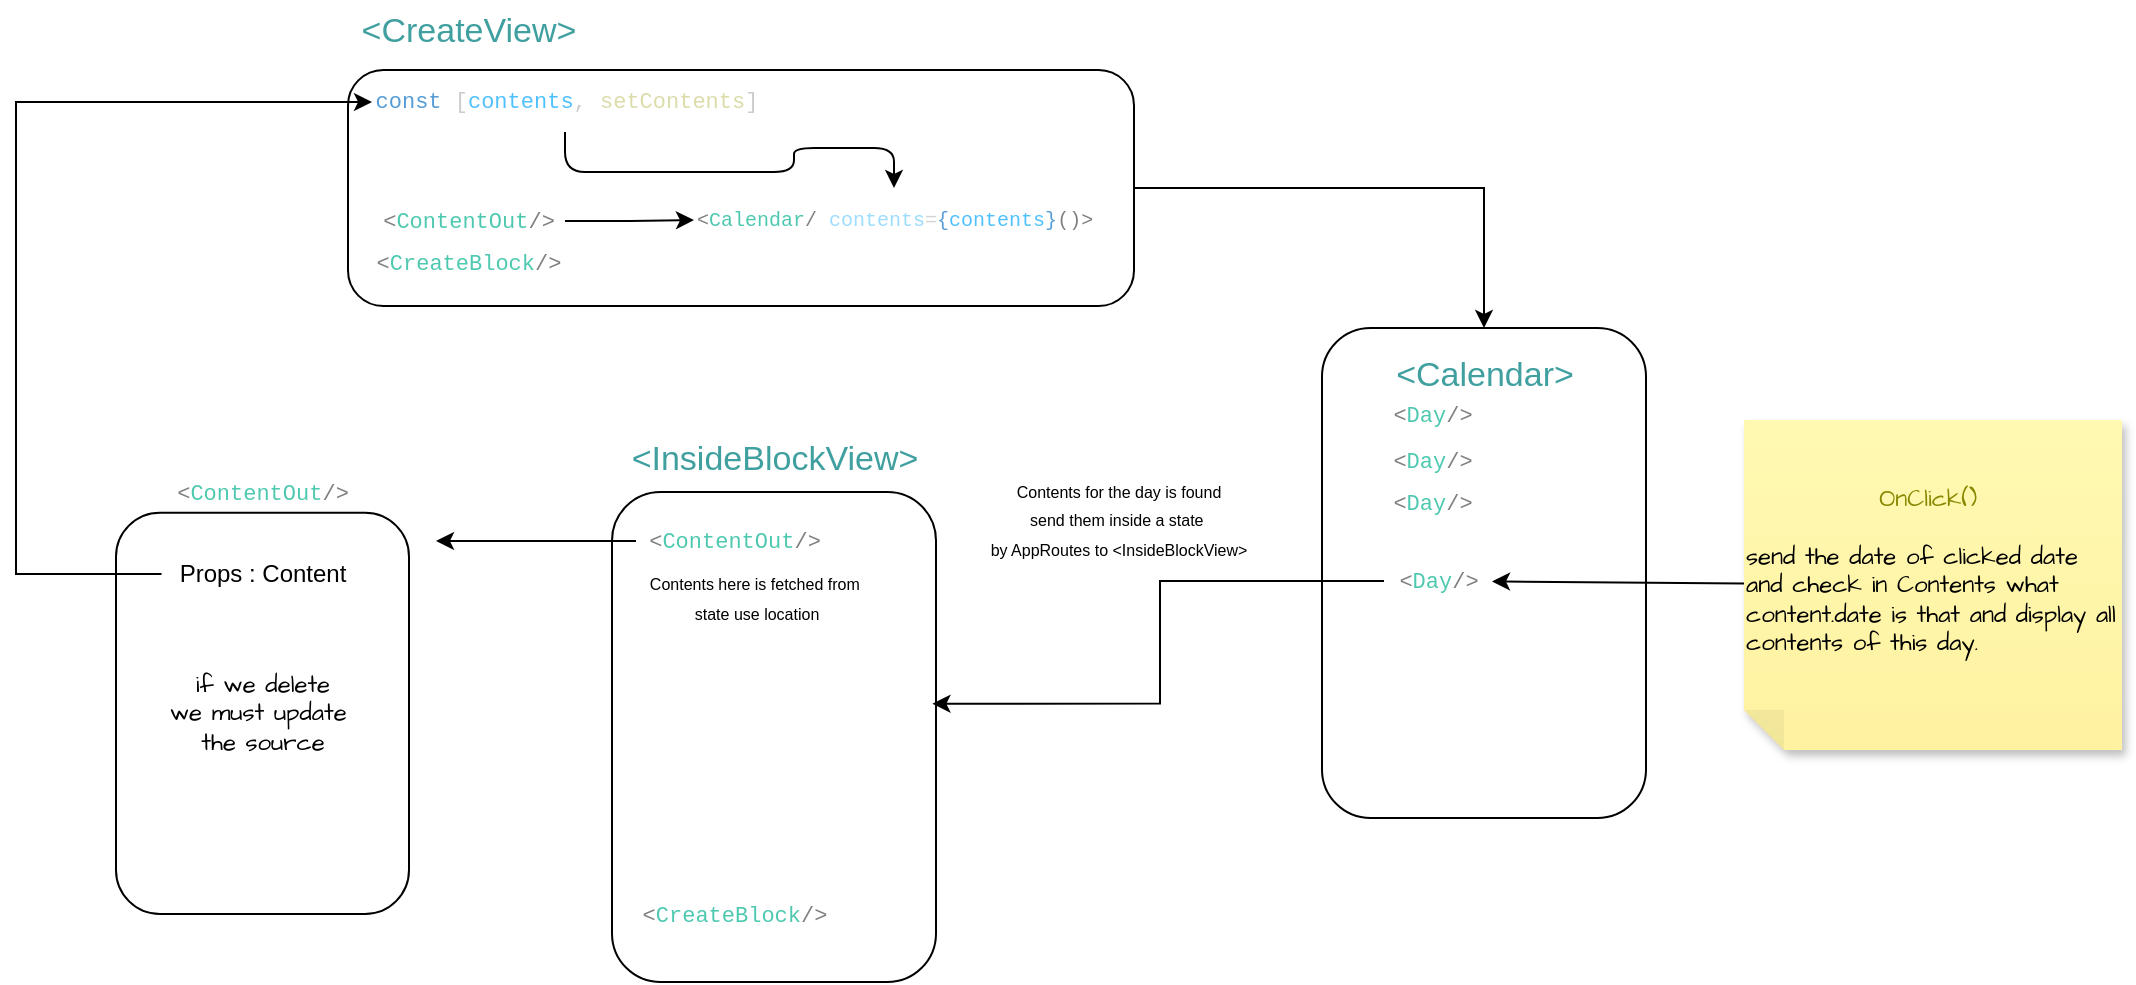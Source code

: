 <mxfile version="27.1.6">
  <diagram name="Page-1" id="ip6bYnbNu4ROsTfXAZsh">
    <mxGraphModel dx="1383" dy="512" grid="0" gridSize="10" guides="1" tooltips="1" connect="1" arrows="1" fold="1" page="0" pageScale="1" pageWidth="850" pageHeight="1100" math="0" shadow="0">
      <root>
        <mxCell id="0" />
        <mxCell id="1" parent="0" />
        <mxCell id="bAiAI7SaLjIxBLoK_pn7-2" value="&lt;font style=&quot;color: rgb(64, 159, 159);&quot;&gt;&amp;lt;CreateView&amp;gt;&lt;/font&gt;" style="text;html=1;align=center;verticalAlign=middle;resizable=0;points=[];autosize=1;strokeColor=none;fillColor=none;labelBackgroundColor=none;strokeWidth=3;perimeterSpacing=2;fontSize=17;" parent="1" vertex="1">
          <mxGeometry x="86.5" y="188" width="125" height="32" as="geometry" />
        </mxCell>
        <mxCell id="bAiAI7SaLjIxBLoK_pn7-23" style="edgeStyle=orthogonalEdgeStyle;rounded=0;hachureGap=4;orthogonalLoop=1;jettySize=auto;html=1;fontFamily=Architects Daughter;fontSource=https%3A%2F%2Ffonts.googleapis.com%2Fcss%3Ffamily%3DArchitects%2BDaughter;" parent="1" source="bAiAI7SaLjIxBLoK_pn7-3" target="bAiAI7SaLjIxBLoK_pn7-21" edge="1">
          <mxGeometry relative="1" as="geometry" />
        </mxCell>
        <mxCell id="bAiAI7SaLjIxBLoK_pn7-3" value="" style="rounded=1;whiteSpace=wrap;html=1;labelBackgroundColor=none;" parent="1" vertex="1">
          <mxGeometry x="89" y="223" width="393" height="118" as="geometry" />
        </mxCell>
        <mxCell id="bAiAI7SaLjIxBLoK_pn7-11" value="&lt;div style=&quot;color: rgb(204, 204, 204); font-family: Consolas, &amp;quot;Courier New&amp;quot;, monospace; line-height: 19px; white-space-collapse: preserve;&quot;&gt;&lt;font style=&quot;font-size: 10px;&quot;&gt;&lt;font style=&quot;&quot;&gt;&lt;span style=&quot;color: rgb(128, 128, 128);&quot;&gt;&amp;lt;&lt;/span&gt;&lt;span style=&quot;color: rgb(78, 201, 176);&quot;&gt;Calendar&lt;/span&gt;&lt;span style=&quot;color: rgb(128, 128, 128);&quot;&gt;/ &lt;/span&gt;&lt;/font&gt;&lt;span style=&quot;color: rgb(156, 220, 254);&quot;&gt;contents&lt;/span&gt;&lt;span style=&quot;color: rgb(212, 212, 212);&quot;&gt;=&lt;/span&gt;&lt;span style=&quot;color: rgb(86, 156, 214);&quot;&gt;{&lt;/span&gt;&lt;span style=&quot;color: rgb(79, 193, 255);&quot;&gt;contents&lt;/span&gt;&lt;span style=&quot;color: rgb(86, 156, 214);&quot;&gt;}&lt;/span&gt;&lt;span style=&quot;color: light-dark(rgb(128, 128, 128), rgb(127, 127, 127)); background-color: transparent;&quot;&gt;()&amp;gt;&lt;/span&gt;&lt;/font&gt;&lt;/div&gt;" style="text;html=1;align=center;verticalAlign=middle;resizable=0;points=[];autosize=1;strokeColor=none;fillColor=none;labelBackgroundColor=none;" parent="1" vertex="1">
          <mxGeometry x="262" y="282" width="199" height="32" as="geometry" />
        </mxCell>
        <mxCell id="bAiAI7SaLjIxBLoK_pn7-12" value="&lt;div style=&quot;font-family: Consolas, &amp;quot;Courier New&amp;quot;, monospace; line-height: 19px; white-space-collapse: preserve; color: rgb(204, 204, 204);&quot;&gt;&lt;font style=&quot;font-size: 11px;&quot;&gt;&lt;span style=&quot;color: rgb(128, 128, 128);&quot;&gt;&amp;lt;&lt;/span&gt;&lt;span style=&quot;color: rgb(128, 128, 128);&quot;&gt;&lt;font color=&quot;#4ec9b0&quot;&gt;CreateBlock&lt;/font&gt;&lt;/span&gt;&lt;span style=&quot;color: rgb(128, 128, 128);&quot;&gt;/&amp;gt;&lt;/span&gt;&lt;/font&gt;&lt;/div&gt;" style="text;html=1;align=center;verticalAlign=middle;resizable=0;points=[];autosize=1;strokeColor=none;fillColor=none;labelBackgroundColor=none;" parent="1" vertex="1">
          <mxGeometry x="97.5" y="304" width="103" height="31" as="geometry" />
        </mxCell>
        <mxCell id="cdVBaIG7PHsRyHid8lwU-3" style="edgeStyle=orthogonalEdgeStyle;rounded=0;orthogonalLoop=1;jettySize=auto;html=1;" edge="1" parent="1" source="bAiAI7SaLjIxBLoK_pn7-13" target="bAiAI7SaLjIxBLoK_pn7-11">
          <mxGeometry relative="1" as="geometry" />
        </mxCell>
        <mxCell id="bAiAI7SaLjIxBLoK_pn7-13" value="&lt;div style=&quot;font-family: Consolas, &amp;quot;Courier New&amp;quot;, monospace; line-height: 19px; white-space-collapse: preserve; color: rgb(204, 204, 204);&quot;&gt;&lt;font style=&quot;font-size: 11px;&quot;&gt;&lt;span style=&quot;color: rgb(128, 128, 128);&quot;&gt;&amp;lt;&lt;/span&gt;&lt;span style=&quot;color: rgb(128, 128, 128);&quot;&gt;&lt;font color=&quot;#4ec9b0&quot;&gt;ContentOut&lt;/font&gt;&lt;/span&gt;&lt;span style=&quot;color: rgb(128, 128, 128);&quot;&gt;/&amp;gt;&lt;/span&gt;&lt;/font&gt;&lt;/div&gt;" style="text;html=1;align=center;verticalAlign=middle;resizable=0;points=[];autosize=1;strokeColor=none;fillColor=none;labelBackgroundColor=none;" parent="1" vertex="1">
          <mxGeometry x="100.5" y="283" width="97" height="31" as="geometry" />
        </mxCell>
        <mxCell id="bAiAI7SaLjIxBLoK_pn7-19" style="edgeStyle=orthogonalEdgeStyle;rounded=1;hachureGap=4;orthogonalLoop=1;jettySize=auto;html=1;fontFamily=Architects Daughter;fontSource=https%3A%2F%2Ffonts.googleapis.com%2Fcss%3Ffamily%3DArchitects%2BDaughter;strokeColor=default;shadow=0;flowAnimation=0;jumpStyle=none;fillColor=#0050ef;curved=0;" parent="1" source="bAiAI7SaLjIxBLoK_pn7-14" target="bAiAI7SaLjIxBLoK_pn7-11" edge="1">
          <mxGeometry relative="1" as="geometry">
            <Array as="points">
              <mxPoint x="198" y="274" />
              <mxPoint x="312" y="274" />
              <mxPoint x="312" y="262" />
              <mxPoint x="362" y="262" />
            </Array>
          </mxGeometry>
        </mxCell>
        <mxCell id="bAiAI7SaLjIxBLoK_pn7-14" value="&lt;div style=&quot;color: rgb(204, 204, 204); font-family: Consolas, &amp;quot;Courier New&amp;quot;, monospace; line-height: 19px; white-space-collapse: preserve;&quot;&gt;&lt;font style=&quot;font-size: 11px;&quot;&gt;&lt;span style=&quot;color: rgb(86, 156, 214);&quot;&gt;const&lt;/span&gt; [&lt;span style=&quot;color: rgb(79, 193, 255);&quot;&gt;contents&lt;/span&gt;, &lt;span style=&quot;color: rgb(220, 220, 170);&quot;&gt;setContents&lt;/span&gt;]&lt;/font&gt;&lt;/div&gt;" style="text;html=1;align=center;verticalAlign=middle;resizable=0;points=[];autosize=1;strokeColor=none;fillColor=none;labelBackgroundColor=none;" parent="1" vertex="1">
          <mxGeometry x="101" y="223" width="193" height="31" as="geometry" />
        </mxCell>
        <mxCell id="bAiAI7SaLjIxBLoK_pn7-21" value="" style="rounded=1;whiteSpace=wrap;html=1;hachureGap=4;fontFamily=Architects Daughter;fontSource=https%3A%2F%2Ffonts.googleapis.com%2Fcss%3Ffamily%3DArchitects%2BDaughter;strokeColor=default;fillColor=none;glass=0;" parent="1" vertex="1">
          <mxGeometry x="576" y="352" width="162" height="245" as="geometry" />
        </mxCell>
        <mxCell id="bAiAI7SaLjIxBLoK_pn7-22" value="&lt;font style=&quot;color: rgb(64, 159, 159);&quot;&gt;&amp;lt;Calendar&amp;gt;&lt;/font&gt;" style="text;html=1;align=center;verticalAlign=middle;resizable=0;points=[];autosize=1;strokeColor=none;fillColor=none;labelBackgroundColor=none;strokeWidth=3;perimeterSpacing=2;fontSize=17;" parent="1" vertex="1">
          <mxGeometry x="603.5" y="360" width="107" height="32" as="geometry" />
        </mxCell>
        <mxCell id="bAiAI7SaLjIxBLoK_pn7-24" value="&lt;div style=&quot;font-family: Consolas, &amp;quot;Courier New&amp;quot;, monospace; line-height: 19px; white-space-collapse: preserve; color: rgb(204, 204, 204);&quot;&gt;&lt;font style=&quot;font-size: 11px;&quot;&gt;&lt;span style=&quot;color: rgb(128, 128, 128);&quot;&gt;&amp;lt;&lt;/span&gt;&lt;span style=&quot;color: rgb(128, 128, 128);&quot;&gt;&lt;font color=&quot;#4ec9b0&quot;&gt;Day&lt;/font&gt;&lt;/span&gt;&lt;span style=&quot;color: rgb(128, 128, 128);&quot;&gt;/&amp;gt;&lt;/span&gt;&lt;/font&gt;&lt;/div&gt;" style="text;html=1;align=center;verticalAlign=middle;resizable=0;points=[];autosize=1;strokeColor=none;fillColor=none;labelBackgroundColor=none;" parent="1" vertex="1">
          <mxGeometry x="603.5" y="380" width="54" height="31" as="geometry" />
        </mxCell>
        <mxCell id="bAiAI7SaLjIxBLoK_pn7-25" value="&lt;div style=&quot;font-family: Consolas, &amp;quot;Courier New&amp;quot;, monospace; line-height: 19px; white-space-collapse: preserve; color: rgb(204, 204, 204);&quot;&gt;&lt;font style=&quot;font-size: 11px;&quot;&gt;&lt;span style=&quot;color: rgb(128, 128, 128);&quot;&gt;&amp;lt;&lt;/span&gt;&lt;span style=&quot;color: rgb(128, 128, 128);&quot;&gt;&lt;font color=&quot;#4ec9b0&quot;&gt;Day&lt;/font&gt;&lt;/span&gt;&lt;span style=&quot;color: rgb(128, 128, 128);&quot;&gt;/&amp;gt;&lt;/span&gt;&lt;/font&gt;&lt;/div&gt;" style="text;html=1;align=center;verticalAlign=middle;resizable=0;points=[];autosize=1;strokeColor=none;fillColor=none;labelBackgroundColor=none;" parent="1" vertex="1">
          <mxGeometry x="603.5" y="403" width="54" height="31" as="geometry" />
        </mxCell>
        <mxCell id="bAiAI7SaLjIxBLoK_pn7-26" value="&lt;div style=&quot;font-family: Consolas, &amp;quot;Courier New&amp;quot;, monospace; line-height: 19px; white-space-collapse: preserve; color: rgb(204, 204, 204);&quot;&gt;&lt;font style=&quot;font-size: 11px;&quot;&gt;&lt;span style=&quot;color: rgb(128, 128, 128);&quot;&gt;&amp;lt;&lt;/span&gt;&lt;span style=&quot;color: rgb(128, 128, 128);&quot;&gt;&lt;font color=&quot;#4ec9b0&quot;&gt;Day&lt;/font&gt;&lt;/span&gt;&lt;span style=&quot;color: rgb(128, 128, 128);&quot;&gt;/&amp;gt;&lt;/span&gt;&lt;/font&gt;&lt;/div&gt;" style="text;html=1;align=center;verticalAlign=middle;resizable=0;points=[];autosize=1;strokeColor=none;fillColor=none;labelBackgroundColor=none;" parent="1" vertex="1">
          <mxGeometry x="603.5" y="424" width="54" height="31" as="geometry" />
        </mxCell>
        <mxCell id="bAiAI7SaLjIxBLoK_pn7-36" style="rounded=0;hachureGap=4;orthogonalLoop=1;jettySize=auto;html=1;fontFamily=Architects Daughter;fontSource=https%3A%2F%2Ffonts.googleapis.com%2Fcss%3Ffamily%3DArchitects%2BDaughter;entryX=0.989;entryY=0.432;entryDx=0;entryDy=0;entryPerimeter=0;edgeStyle=orthogonalEdgeStyle;" parent="1" source="bAiAI7SaLjIxBLoK_pn7-31" target="bAiAI7SaLjIxBLoK_pn7-39" edge="1">
          <mxGeometry relative="1" as="geometry">
            <mxPoint x="416.4" y="458.5" as="targetPoint" />
          </mxGeometry>
        </mxCell>
        <mxCell id="bAiAI7SaLjIxBLoK_pn7-31" value="&lt;div style=&quot;font-family: Consolas, &amp;quot;Courier New&amp;quot;, monospace; line-height: 19px; white-space-collapse: preserve; color: rgb(204, 204, 204);&quot;&gt;&lt;font style=&quot;font-size: 11px;&quot;&gt;&lt;span style=&quot;color: rgb(128, 128, 128);&quot;&gt;&amp;lt;&lt;/span&gt;&lt;span style=&quot;color: rgb(128, 128, 128);&quot;&gt;&lt;font color=&quot;#4ec9b0&quot;&gt;Day&lt;/font&gt;&lt;/span&gt;&lt;span style=&quot;color: rgb(128, 128, 128);&quot;&gt;/&amp;gt;&lt;/span&gt;&lt;/font&gt;&lt;/div&gt;" style="text;html=1;align=center;verticalAlign=middle;resizable=0;points=[];autosize=1;strokeColor=none;fillColor=none;labelBackgroundColor=none;" parent="1" vertex="1">
          <mxGeometry x="607" y="463" width="54" height="31" as="geometry" />
        </mxCell>
        <mxCell id="bAiAI7SaLjIxBLoK_pn7-33" value="&lt;font style=&quot;color: rgb(136, 136, 0);&quot;&gt;OnClick()&amp;nbsp;&lt;/font&gt;&lt;div&gt;&lt;font color=&quot;#888800&quot;&gt;&lt;br&gt;&lt;/font&gt;&lt;div style=&quot;text-align: left;&quot;&gt;send the date of clicked date and check in Contents what content.date is that and display all contents of this day.&lt;/div&gt;&lt;div style=&quot;text-align: left;&quot;&gt;&lt;br&gt;&lt;/div&gt;&lt;/div&gt;" style="shape=note;whiteSpace=wrap;html=1;backgroundOutline=1;fontColor=#000000;darkOpacity=0.05;fillColor=#FFF9B2;strokeColor=none;fillStyle=solid;direction=west;gradientDirection=north;gradientColor=#FFF2A1;shadow=1;size=20;pointerEvents=1;hachureGap=4;fontFamily=Architects Daughter;fontSource=https%3A%2F%2Ffonts.googleapis.com%2Fcss%3Ffamily%3DArchitects%2BDaughter;perimeterSpacing=0;noLabel=0;portConstraintRotation=0;snapToPoint=0;container=0;recursiveResize=1;fixedWidth=0;dropTarget=0;fixDash=0;movable=1;" parent="1" vertex="1">
          <mxGeometry x="787" y="398" width="189" height="165" as="geometry">
            <mxRectangle x="787" y="398" width="673" height="70" as="alternateBounds" />
          </mxGeometry>
        </mxCell>
        <mxCell id="bAiAI7SaLjIxBLoK_pn7-38" value="&lt;font color=&quot;#409f9f&quot;&gt;&amp;lt;InsideBlockView&amp;gt;&lt;/font&gt;" style="text;html=1;align=center;verticalAlign=middle;resizable=0;points=[];autosize=1;strokeColor=none;fillColor=none;labelBackgroundColor=none;strokeWidth=3;perimeterSpacing=2;fontSize=17;" parent="1" vertex="1">
          <mxGeometry x="221.5" y="402" width="161" height="32" as="geometry" />
        </mxCell>
        <mxCell id="bAiAI7SaLjIxBLoK_pn7-39" value="" style="rounded=1;whiteSpace=wrap;html=1;hachureGap=4;fontFamily=Architects Daughter;fontSource=https%3A%2F%2Ffonts.googleapis.com%2Fcss%3Ffamily%3DArchitects%2BDaughter;strokeColor=default;fillColor=none;glass=0;fontStyle=1" parent="1" vertex="1">
          <mxGeometry x="221" y="434" width="162" height="245" as="geometry" />
        </mxCell>
        <mxCell id="cdVBaIG7PHsRyHid8lwU-1" style="edgeStyle=orthogonalEdgeStyle;rounded=0;orthogonalLoop=1;jettySize=auto;html=1;" edge="1" parent="1" source="bAiAI7SaLjIxBLoK_pn7-41">
          <mxGeometry relative="1" as="geometry">
            <mxPoint x="133" y="458.5" as="targetPoint" />
          </mxGeometry>
        </mxCell>
        <mxCell id="bAiAI7SaLjIxBLoK_pn7-41" value="&lt;div style=&quot;font-family: Consolas, &amp;quot;Courier New&amp;quot;, monospace; line-height: 19px; white-space-collapse: preserve; color: rgb(204, 204, 204);&quot;&gt;&lt;font style=&quot;font-size: 11px;&quot;&gt;&lt;span style=&quot;color: rgb(128, 128, 128);&quot;&gt;&amp;lt;&lt;/span&gt;&lt;span style=&quot;color: rgb(128, 128, 128);&quot;&gt;&lt;font color=&quot;#4ec9b0&quot;&gt;ContentOut&lt;/font&gt;&lt;/span&gt;&lt;span style=&quot;color: rgb(128, 128, 128);&quot;&gt;/&amp;gt;&lt;/span&gt;&lt;/font&gt;&lt;/div&gt;" style="text;html=1;align=center;verticalAlign=middle;resizable=0;points=[];autosize=1;strokeColor=none;fillColor=none;labelBackgroundColor=none;" parent="1" vertex="1">
          <mxGeometry x="233" y="443" width="97" height="31" as="geometry" />
        </mxCell>
        <mxCell id="bAiAI7SaLjIxBLoK_pn7-43" value="&lt;div style=&quot;font-family: Consolas, &amp;quot;Courier New&amp;quot;, monospace; line-height: 19px; white-space-collapse: preserve; color: rgb(204, 204, 204);&quot;&gt;&lt;font style=&quot;font-size: 11px;&quot;&gt;&lt;span style=&quot;color: rgb(128, 128, 128);&quot;&gt;&amp;lt;&lt;/span&gt;&lt;span style=&quot;color: rgb(128, 128, 128);&quot;&gt;&lt;font color=&quot;#4ec9b0&quot;&gt;CreateBlock&lt;/font&gt;&lt;/span&gt;&lt;span style=&quot;color: rgb(128, 128, 128);&quot;&gt;/&amp;gt;&lt;/span&gt;&lt;/font&gt;&lt;/div&gt;" style="text;html=1;align=center;verticalAlign=middle;resizable=0;points=[];autosize=1;strokeColor=none;fillColor=none;labelBackgroundColor=none;" parent="1" vertex="1">
          <mxGeometry x="230" y="630" width="103" height="31" as="geometry" />
        </mxCell>
        <mxCell id="bAiAI7SaLjIxBLoK_pn7-49" style="rounded=0;orthogonalLoop=1;jettySize=auto;html=1;strokeColor=default;" parent="1" source="bAiAI7SaLjIxBLoK_pn7-33" target="bAiAI7SaLjIxBLoK_pn7-31" edge="1">
          <mxGeometry relative="1" as="geometry">
            <mxPoint x="755" y="470" as="targetPoint" />
          </mxGeometry>
        </mxCell>
        <mxCell id="bAiAI7SaLjIxBLoK_pn7-50" value="&amp;nbsp;" style="text;html=1;align=center;verticalAlign=middle;resizable=0;points=[];autosize=1;strokeColor=none;fillColor=none;" parent="1" vertex="1">
          <mxGeometry x="495" y="413" width="21" height="26" as="geometry" />
        </mxCell>
        <mxCell id="bAiAI7SaLjIxBLoK_pn7-51" value="&lt;font style=&quot;font-size: 8px;&quot;&gt;Contents for the day is found&lt;/font&gt;&lt;div&gt;&lt;font style=&quot;font-size: 8px;&quot;&gt;send them inside a state&amp;nbsp;&lt;/font&gt;&lt;/div&gt;&lt;div&gt;&lt;font style=&quot;font-size: 8px;&quot;&gt;by AppRoutes to &amp;lt;InsideBlockView&amp;gt;&lt;/font&gt;&lt;/div&gt;" style="text;html=1;align=center;verticalAlign=middle;resizable=0;points=[];autosize=1;strokeColor=none;fillColor=none;strokeWidth=0;" parent="1" vertex="1">
          <mxGeometry x="401" y="419" width="146" height="55" as="geometry" />
        </mxCell>
        <mxCell id="bAiAI7SaLjIxBLoK_pn7-55" value="" style="group" parent="1" vertex="1" connectable="0">
          <mxGeometry x="-27" y="419" width="146.5" height="226" as="geometry" />
        </mxCell>
        <mxCell id="bAiAI7SaLjIxBLoK_pn7-53" value="&lt;div style=&quot;font-family: Consolas, &amp;quot;Courier New&amp;quot;, monospace; line-height: 19px; white-space-collapse: preserve; color: rgb(204, 204, 204);&quot;&gt;&lt;font style=&quot;font-size: 11px;&quot;&gt;&lt;span style=&quot;color: rgb(128, 128, 128);&quot;&gt;&amp;lt;&lt;/span&gt;&lt;span style=&quot;color: rgb(128, 128, 128);&quot;&gt;&lt;font color=&quot;#4ec9b0&quot;&gt;ContentOut&lt;/font&gt;&lt;/span&gt;&lt;span style=&quot;color: rgb(128, 128, 128);&quot;&gt;/&amp;gt;&lt;/span&gt;&lt;/font&gt;&lt;/div&gt;" style="text;html=1;align=center;verticalAlign=middle;resizable=0;points=[];autosize=1;strokeColor=none;fillColor=none;labelBackgroundColor=none;" parent="bAiAI7SaLjIxBLoK_pn7-55" vertex="1">
          <mxGeometry x="24.75" width="97" height="31" as="geometry" />
        </mxCell>
        <mxCell id="bAiAI7SaLjIxBLoK_pn7-54" value="&lt;span style=&quot;font-weight: 400;&quot;&gt;if we delete&lt;/span&gt;&lt;div&gt;&lt;span style=&quot;font-weight: 400;&quot;&gt;we must update&amp;nbsp;&lt;/span&gt;&lt;/div&gt;&lt;div&gt;&lt;span style=&quot;font-weight: 400;&quot;&gt;the source&lt;/span&gt;&lt;/div&gt;" style="rounded=1;whiteSpace=wrap;html=1;hachureGap=4;fontFamily=Architects Daughter;fontSource=https%3A%2F%2Ffonts.googleapis.com%2Fcss%3Ffamily%3DArchitects%2BDaughter;strokeColor=default;fillColor=none;glass=0;fontStyle=1" parent="bAiAI7SaLjIxBLoK_pn7-55" vertex="1">
          <mxGeometry y="25.384" width="146.5" height="200.616" as="geometry" />
        </mxCell>
        <mxCell id="cdVBaIG7PHsRyHid8lwU-4" value="Props : Content" style="text;html=1;align=center;verticalAlign=middle;resizable=0;points=[];autosize=1;strokeColor=none;fillColor=none;" vertex="1" parent="bAiAI7SaLjIxBLoK_pn7-55">
          <mxGeometry x="22.75" y="43" width="101" height="26" as="geometry" />
        </mxCell>
        <mxCell id="bAiAI7SaLjIxBLoK_pn7-56" value="&lt;span style=&quot;font-size: 8px;&quot;&gt;Contents here is fetched from&amp;nbsp;&lt;/span&gt;&lt;div&gt;&lt;span style=&quot;font-size: 8px;&quot;&gt;state use location&lt;/span&gt;&lt;/div&gt;" style="text;html=1;align=center;verticalAlign=middle;resizable=0;points=[];autosize=1;strokeColor=none;fillColor=none;strokeWidth=0;" parent="1" vertex="1">
          <mxGeometry x="230" y="465" width="125" height="41" as="geometry" />
        </mxCell>
        <mxCell id="cdVBaIG7PHsRyHid8lwU-5" style="edgeStyle=orthogonalEdgeStyle;rounded=0;orthogonalLoop=1;jettySize=auto;html=1;" edge="1" parent="1" source="cdVBaIG7PHsRyHid8lwU-4" target="bAiAI7SaLjIxBLoK_pn7-14">
          <mxGeometry relative="1" as="geometry">
            <Array as="points">
              <mxPoint x="-77" y="475" />
              <mxPoint x="-77" y="239" />
            </Array>
          </mxGeometry>
        </mxCell>
      </root>
    </mxGraphModel>
  </diagram>
</mxfile>
